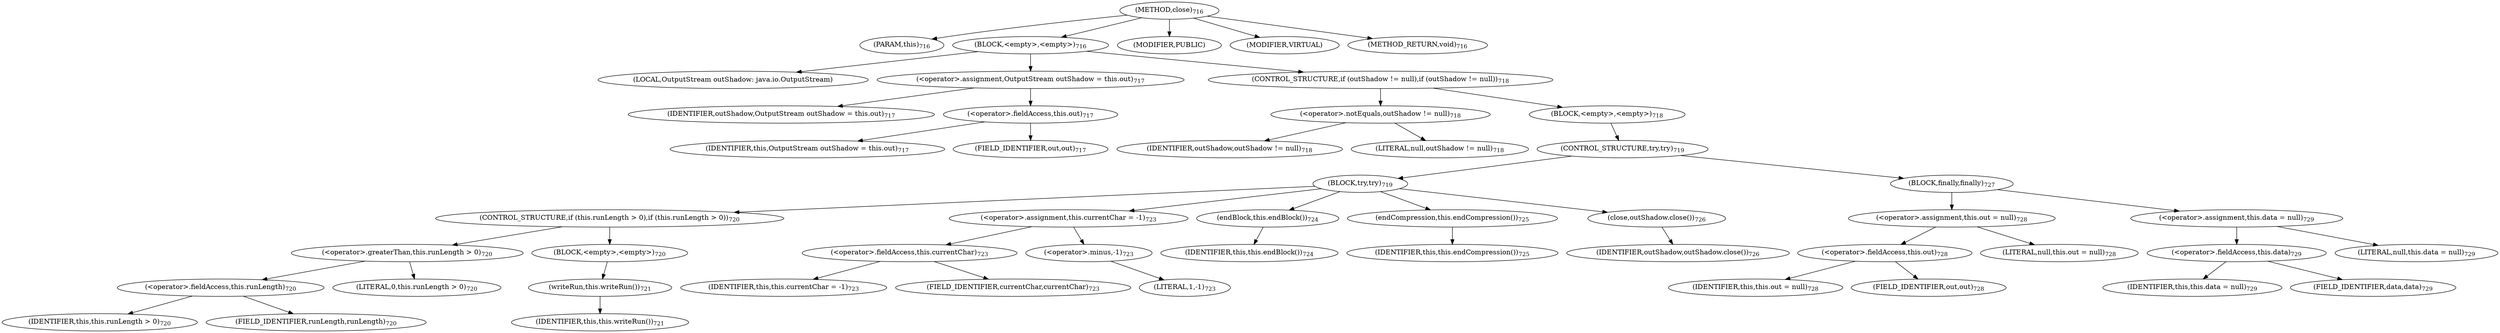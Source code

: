 digraph "close" {  
"1774" [label = <(METHOD,close)<SUB>716</SUB>> ]
"30" [label = <(PARAM,this)<SUB>716</SUB>> ]
"1775" [label = <(BLOCK,&lt;empty&gt;,&lt;empty&gt;)<SUB>716</SUB>> ]
"1776" [label = <(LOCAL,OutputStream outShadow: java.io.OutputStream)> ]
"1777" [label = <(&lt;operator&gt;.assignment,OutputStream outShadow = this.out)<SUB>717</SUB>> ]
"1778" [label = <(IDENTIFIER,outShadow,OutputStream outShadow = this.out)<SUB>717</SUB>> ]
"1779" [label = <(&lt;operator&gt;.fieldAccess,this.out)<SUB>717</SUB>> ]
"29" [label = <(IDENTIFIER,this,OutputStream outShadow = this.out)<SUB>717</SUB>> ]
"1780" [label = <(FIELD_IDENTIFIER,out,out)<SUB>717</SUB>> ]
"1781" [label = <(CONTROL_STRUCTURE,if (outShadow != null),if (outShadow != null))<SUB>718</SUB>> ]
"1782" [label = <(&lt;operator&gt;.notEquals,outShadow != null)<SUB>718</SUB>> ]
"1783" [label = <(IDENTIFIER,outShadow,outShadow != null)<SUB>718</SUB>> ]
"1784" [label = <(LITERAL,null,outShadow != null)<SUB>718</SUB>> ]
"1785" [label = <(BLOCK,&lt;empty&gt;,&lt;empty&gt;)<SUB>718</SUB>> ]
"1786" [label = <(CONTROL_STRUCTURE,try,try)<SUB>719</SUB>> ]
"1787" [label = <(BLOCK,try,try)<SUB>719</SUB>> ]
"1788" [label = <(CONTROL_STRUCTURE,if (this.runLength &gt; 0),if (this.runLength &gt; 0))<SUB>720</SUB>> ]
"1789" [label = <(&lt;operator&gt;.greaterThan,this.runLength &gt; 0)<SUB>720</SUB>> ]
"1790" [label = <(&lt;operator&gt;.fieldAccess,this.runLength)<SUB>720</SUB>> ]
"31" [label = <(IDENTIFIER,this,this.runLength &gt; 0)<SUB>720</SUB>> ]
"1791" [label = <(FIELD_IDENTIFIER,runLength,runLength)<SUB>720</SUB>> ]
"1792" [label = <(LITERAL,0,this.runLength &gt; 0)<SUB>720</SUB>> ]
"1793" [label = <(BLOCK,&lt;empty&gt;,&lt;empty&gt;)<SUB>720</SUB>> ]
"1794" [label = <(writeRun,this.writeRun())<SUB>721</SUB>> ]
"32" [label = <(IDENTIFIER,this,this.writeRun())<SUB>721</SUB>> ]
"1795" [label = <(&lt;operator&gt;.assignment,this.currentChar = -1)<SUB>723</SUB>> ]
"1796" [label = <(&lt;operator&gt;.fieldAccess,this.currentChar)<SUB>723</SUB>> ]
"33" [label = <(IDENTIFIER,this,this.currentChar = -1)<SUB>723</SUB>> ]
"1797" [label = <(FIELD_IDENTIFIER,currentChar,currentChar)<SUB>723</SUB>> ]
"1798" [label = <(&lt;operator&gt;.minus,-1)<SUB>723</SUB>> ]
"1799" [label = <(LITERAL,1,-1)<SUB>723</SUB>> ]
"1800" [label = <(endBlock,this.endBlock())<SUB>724</SUB>> ]
"34" [label = <(IDENTIFIER,this,this.endBlock())<SUB>724</SUB>> ]
"1801" [label = <(endCompression,this.endCompression())<SUB>725</SUB>> ]
"35" [label = <(IDENTIFIER,this,this.endCompression())<SUB>725</SUB>> ]
"1802" [label = <(close,outShadow.close())<SUB>726</SUB>> ]
"1803" [label = <(IDENTIFIER,outShadow,outShadow.close())<SUB>726</SUB>> ]
"1804" [label = <(BLOCK,finally,finally)<SUB>727</SUB>> ]
"1805" [label = <(&lt;operator&gt;.assignment,this.out = null)<SUB>728</SUB>> ]
"1806" [label = <(&lt;operator&gt;.fieldAccess,this.out)<SUB>728</SUB>> ]
"36" [label = <(IDENTIFIER,this,this.out = null)<SUB>728</SUB>> ]
"1807" [label = <(FIELD_IDENTIFIER,out,out)<SUB>728</SUB>> ]
"1808" [label = <(LITERAL,null,this.out = null)<SUB>728</SUB>> ]
"1809" [label = <(&lt;operator&gt;.assignment,this.data = null)<SUB>729</SUB>> ]
"1810" [label = <(&lt;operator&gt;.fieldAccess,this.data)<SUB>729</SUB>> ]
"37" [label = <(IDENTIFIER,this,this.data = null)<SUB>729</SUB>> ]
"1811" [label = <(FIELD_IDENTIFIER,data,data)<SUB>729</SUB>> ]
"1812" [label = <(LITERAL,null,this.data = null)<SUB>729</SUB>> ]
"1813" [label = <(MODIFIER,PUBLIC)> ]
"1814" [label = <(MODIFIER,VIRTUAL)> ]
"1815" [label = <(METHOD_RETURN,void)<SUB>716</SUB>> ]
  "1774" -> "30" 
  "1774" -> "1775" 
  "1774" -> "1813" 
  "1774" -> "1814" 
  "1774" -> "1815" 
  "1775" -> "1776" 
  "1775" -> "1777" 
  "1775" -> "1781" 
  "1777" -> "1778" 
  "1777" -> "1779" 
  "1779" -> "29" 
  "1779" -> "1780" 
  "1781" -> "1782" 
  "1781" -> "1785" 
  "1782" -> "1783" 
  "1782" -> "1784" 
  "1785" -> "1786" 
  "1786" -> "1787" 
  "1786" -> "1804" 
  "1787" -> "1788" 
  "1787" -> "1795" 
  "1787" -> "1800" 
  "1787" -> "1801" 
  "1787" -> "1802" 
  "1788" -> "1789" 
  "1788" -> "1793" 
  "1789" -> "1790" 
  "1789" -> "1792" 
  "1790" -> "31" 
  "1790" -> "1791" 
  "1793" -> "1794" 
  "1794" -> "32" 
  "1795" -> "1796" 
  "1795" -> "1798" 
  "1796" -> "33" 
  "1796" -> "1797" 
  "1798" -> "1799" 
  "1800" -> "34" 
  "1801" -> "35" 
  "1802" -> "1803" 
  "1804" -> "1805" 
  "1804" -> "1809" 
  "1805" -> "1806" 
  "1805" -> "1808" 
  "1806" -> "36" 
  "1806" -> "1807" 
  "1809" -> "1810" 
  "1809" -> "1812" 
  "1810" -> "37" 
  "1810" -> "1811" 
}
